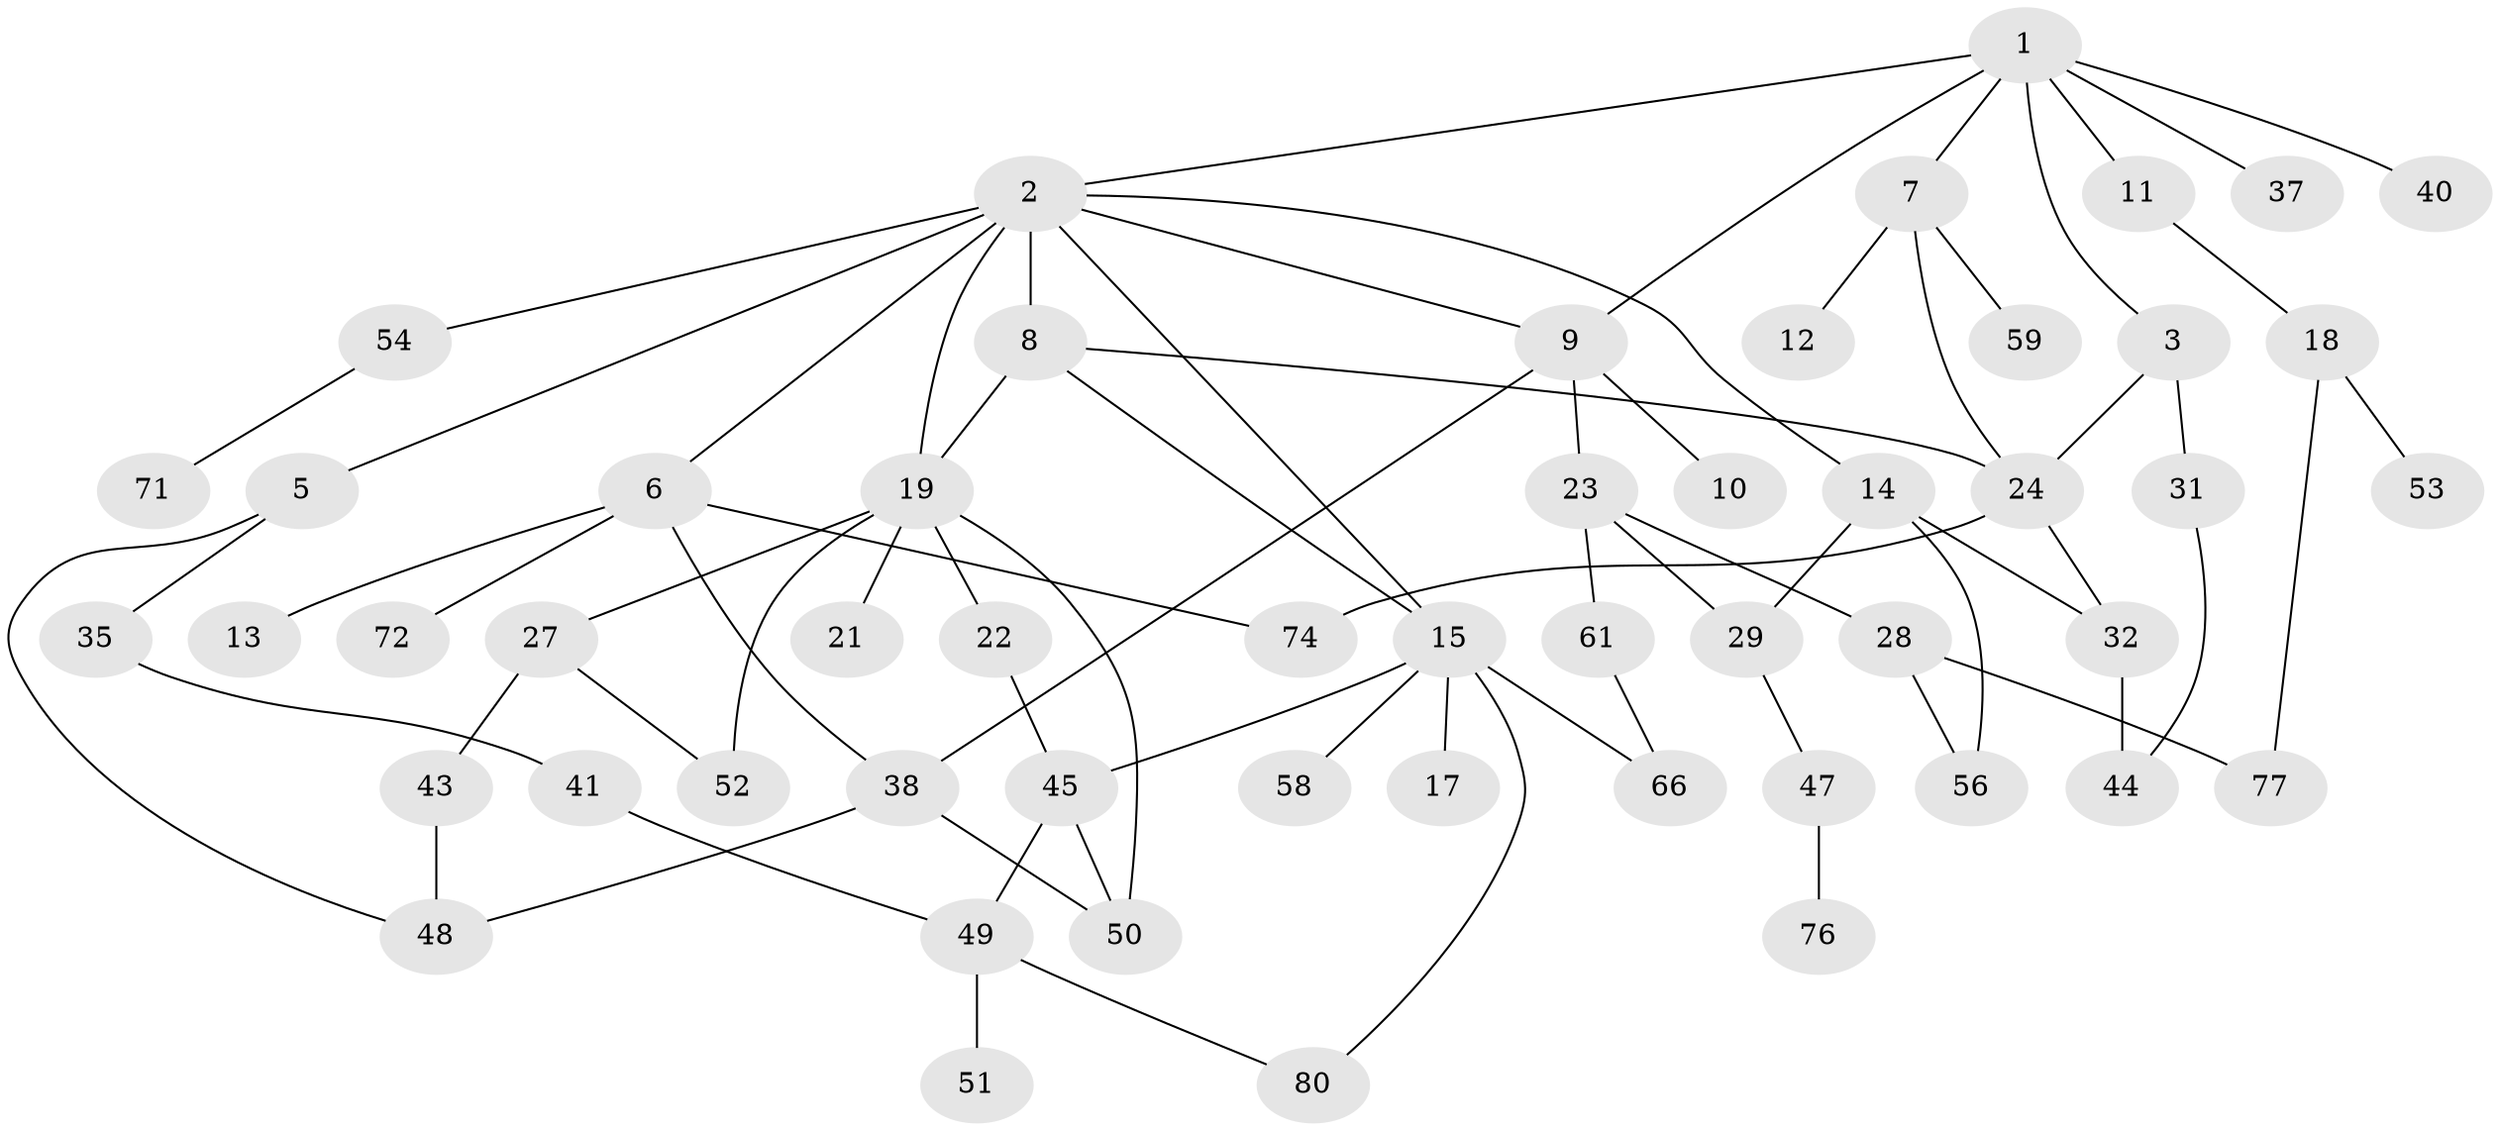 // original degree distribution, {8: 0.0125, 4: 0.1625, 7: 0.0125, 2: 0.375, 5: 0.05, 1: 0.2375, 3: 0.15}
// Generated by graph-tools (version 1.1) at 2025/41/03/06/25 10:41:27]
// undirected, 53 vertices, 73 edges
graph export_dot {
graph [start="1"]
  node [color=gray90,style=filled];
  1 [super="+39"];
  2 [super="+4"];
  3 [super="+73"];
  5 [super="+33"];
  6 [super="+30"];
  7 [super="+36"];
  8;
  9 [super="+70"];
  10;
  11;
  12;
  13;
  14 [super="+42"];
  15 [super="+16"];
  17;
  18 [super="+26"];
  19 [super="+20"];
  21;
  22;
  23 [super="+25"];
  24 [super="+62"];
  27 [super="+68"];
  28 [super="+63"];
  29 [super="+46"];
  31;
  32 [super="+34"];
  35;
  37;
  38;
  40;
  41;
  43;
  44 [super="+60"];
  45 [super="+64"];
  47 [super="+75"];
  48 [super="+57"];
  49 [super="+78"];
  50 [super="+55"];
  51;
  52;
  53 [super="+65"];
  54 [super="+69"];
  56 [super="+67"];
  58;
  59;
  61;
  66;
  71;
  72;
  74 [super="+79"];
  76;
  77;
  80;
  1 -- 2;
  1 -- 3;
  1 -- 7;
  1 -- 11;
  1 -- 37;
  1 -- 40;
  1 -- 9;
  2 -- 19;
  2 -- 54;
  2 -- 5;
  2 -- 6;
  2 -- 8;
  2 -- 9;
  2 -- 14;
  2 -- 15;
  3 -- 31;
  3 -- 24;
  5 -- 48;
  5 -- 35;
  6 -- 13;
  6 -- 74;
  6 -- 72;
  6 -- 38;
  7 -- 12;
  7 -- 24;
  7 -- 59;
  8 -- 15;
  8 -- 24;
  8 -- 19;
  9 -- 10;
  9 -- 23;
  9 -- 38;
  11 -- 18;
  14 -- 32;
  14 -- 56;
  14 -- 29;
  15 -- 17;
  15 -- 80;
  15 -- 66;
  15 -- 58;
  15 -- 45;
  18 -- 53;
  18 -- 77;
  19 -- 22;
  19 -- 27;
  19 -- 52;
  19 -- 50;
  19 -- 21;
  22 -- 45;
  23 -- 29;
  23 -- 28;
  23 -- 61;
  24 -- 32;
  24 -- 74;
  27 -- 43;
  27 -- 52;
  28 -- 77 [weight=2];
  28 -- 56;
  29 -- 47;
  31 -- 44;
  32 -- 44;
  35 -- 41;
  38 -- 50;
  38 -- 48;
  41 -- 49;
  43 -- 48;
  45 -- 49;
  45 -- 50;
  47 -- 76;
  49 -- 51;
  49 -- 80;
  54 -- 71;
  61 -- 66;
}
